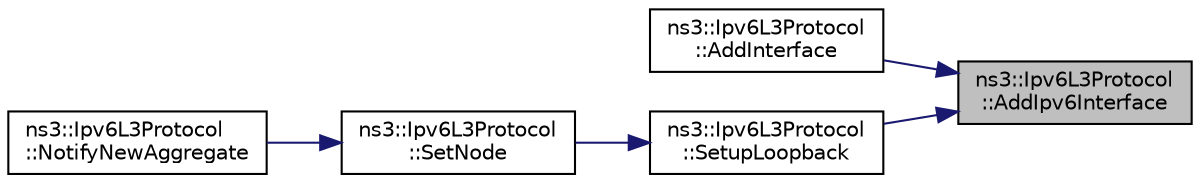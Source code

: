 digraph "ns3::Ipv6L3Protocol::AddIpv6Interface"
{
 // LATEX_PDF_SIZE
  edge [fontname="Helvetica",fontsize="10",labelfontname="Helvetica",labelfontsize="10"];
  node [fontname="Helvetica",fontsize="10",shape=record];
  rankdir="RL";
  Node1 [label="ns3::Ipv6L3Protocol\l::AddIpv6Interface",height=0.2,width=0.4,color="black", fillcolor="grey75", style="filled", fontcolor="black",tooltip="Add an IPv6 interface to the stack."];
  Node1 -> Node2 [dir="back",color="midnightblue",fontsize="10",style="solid",fontname="Helvetica"];
  Node2 [label="ns3::Ipv6L3Protocol\l::AddInterface",height=0.2,width=0.4,color="black", fillcolor="white", style="filled",URL="$classns3_1_1_ipv6_l3_protocol.html#a56047c2ee7db15185af07538c609cbb5",tooltip="Add IPv6 interface for a device."];
  Node1 -> Node3 [dir="back",color="midnightblue",fontsize="10",style="solid",fontname="Helvetica"];
  Node3 [label="ns3::Ipv6L3Protocol\l::SetupLoopback",height=0.2,width=0.4,color="black", fillcolor="white", style="filled",URL="$classns3_1_1_ipv6_l3_protocol.html#a69a1ef7b49dd3aa80c6807f467720005",tooltip="Setup loopback interface."];
  Node3 -> Node4 [dir="back",color="midnightblue",fontsize="10",style="solid",fontname="Helvetica"];
  Node4 [label="ns3::Ipv6L3Protocol\l::SetNode",height=0.2,width=0.4,color="black", fillcolor="white", style="filled",URL="$classns3_1_1_ipv6_l3_protocol.html#a53796a2747cb5edcd1c762f44043b061",tooltip="Set node associated with this stack."];
  Node4 -> Node5 [dir="back",color="midnightblue",fontsize="10",style="solid",fontname="Helvetica"];
  Node5 [label="ns3::Ipv6L3Protocol\l::NotifyNewAggregate",height=0.2,width=0.4,color="black", fillcolor="white", style="filled",URL="$classns3_1_1_ipv6_l3_protocol.html#ae07ff89952d068d18fb5650ffd1f5378",tooltip="Notify other components connected to the node that a new stack member is now connected."];
}
